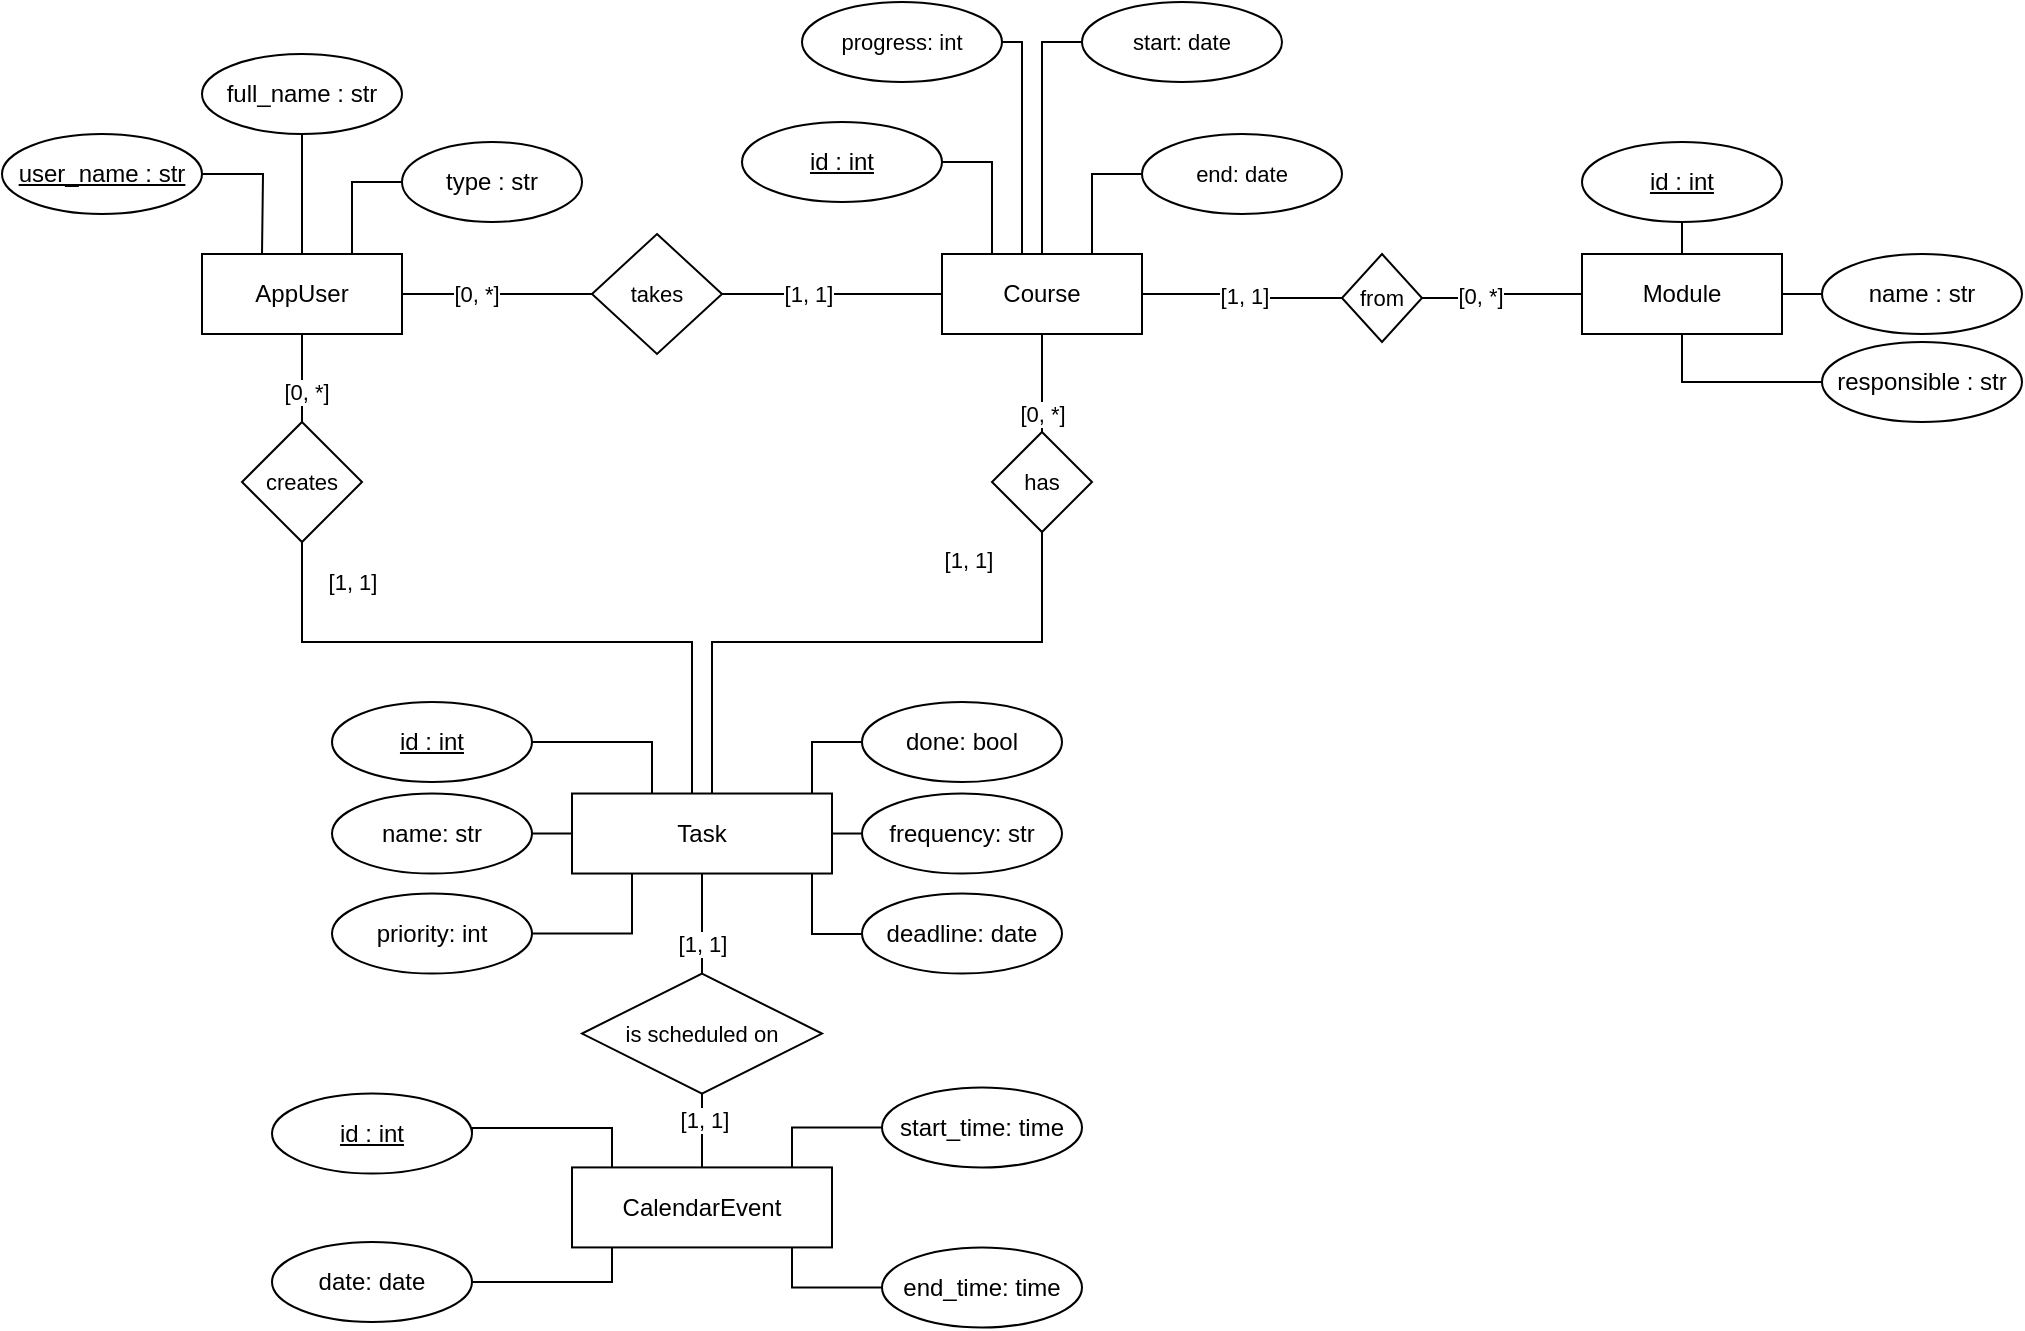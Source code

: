 <mxfile version="22.1.2" type="device">
  <diagram name="Seite-1" id="3t-29obKh6uga-P9xkNW">
    <mxGraphModel dx="1418" dy="820" grid="1" gridSize="10" guides="1" tooltips="1" connect="1" arrows="1" fold="1" page="1" pageScale="1" pageWidth="1169" pageHeight="827" math="0" shadow="0">
      <root>
        <mxCell id="0" />
        <mxCell id="1" parent="0" />
        <mxCell id="EhQ478lKC92w7aS2F3aB-35" style="edgeStyle=orthogonalEdgeStyle;shape=connector;rounded=0;orthogonalLoop=1;jettySize=auto;html=1;exitX=1;exitY=0.5;exitDx=0;exitDy=0;entryX=0;entryY=0.5;entryDx=0;entryDy=0;labelBackgroundColor=default;strokeColor=default;align=center;verticalAlign=middle;fontFamily=Helvetica;fontSize=11;fontColor=default;endArrow=none;endFill=0;" parent="1" source="EhQ478lKC92w7aS2F3aB-5" target="EhQ478lKC92w7aS2F3aB-34" edge="1">
          <mxGeometry relative="1" as="geometry" />
        </mxCell>
        <mxCell id="EhQ478lKC92w7aS2F3aB-37" value="[0, *]" style="edgeLabel;html=1;align=center;verticalAlign=middle;resizable=0;points=[];fontSize=11;fontFamily=Helvetica;fontColor=default;" parent="EhQ478lKC92w7aS2F3aB-35" vertex="1" connectable="0">
          <mxGeometry x="-0.278" y="-2" relative="1" as="geometry">
            <mxPoint x="2" y="-2" as="offset" />
          </mxGeometry>
        </mxCell>
        <mxCell id="EhQ478lKC92w7aS2F3aB-147" style="edgeStyle=orthogonalEdgeStyle;shape=connector;rounded=0;orthogonalLoop=1;jettySize=auto;html=1;exitX=0.5;exitY=1;exitDx=0;exitDy=0;entryX=0.5;entryY=0;entryDx=0;entryDy=0;labelBackgroundColor=default;strokeColor=default;align=center;verticalAlign=middle;fontFamily=Helvetica;fontSize=11;fontColor=default;endArrow=none;endFill=0;" parent="1" source="EhQ478lKC92w7aS2F3aB-5" target="EhQ478lKC92w7aS2F3aB-131" edge="1">
          <mxGeometry relative="1" as="geometry" />
        </mxCell>
        <mxCell id="EhQ478lKC92w7aS2F3aB-156" value="[0, *]" style="edgeLabel;html=1;align=center;verticalAlign=middle;resizable=0;points=[];fontSize=11;fontFamily=Helvetica;fontColor=default;" parent="EhQ478lKC92w7aS2F3aB-147" vertex="1" connectable="0">
          <mxGeometry x="0.293" y="2" relative="1" as="geometry">
            <mxPoint as="offset" />
          </mxGeometry>
        </mxCell>
        <mxCell id="EhQ478lKC92w7aS2F3aB-5" value="AppUser" style="whiteSpace=wrap;html=1;align=center;" parent="1" vertex="1">
          <mxGeometry x="205" y="206" width="100" height="40" as="geometry" />
        </mxCell>
        <mxCell id="EhQ478lKC92w7aS2F3aB-134" style="edgeStyle=orthogonalEdgeStyle;shape=connector;rounded=0;orthogonalLoop=1;jettySize=auto;html=1;exitX=1;exitY=0.5;exitDx=0;exitDy=0;labelBackgroundColor=default;strokeColor=default;align=center;verticalAlign=middle;fontFamily=Helvetica;fontSize=11;fontColor=default;endArrow=none;endFill=0;" parent="1" source="EhQ478lKC92w7aS2F3aB-7" edge="1">
          <mxGeometry relative="1" as="geometry">
            <mxPoint x="235" y="206" as="targetPoint" />
          </mxGeometry>
        </mxCell>
        <mxCell id="EhQ478lKC92w7aS2F3aB-7" value="user_name : str" style="ellipse;whiteSpace=wrap;html=1;align=center;fontStyle=4;" parent="1" vertex="1">
          <mxGeometry x="105" y="146" width="100" height="40" as="geometry" />
        </mxCell>
        <mxCell id="EhQ478lKC92w7aS2F3aB-12" style="edgeStyle=orthogonalEdgeStyle;rounded=0;orthogonalLoop=1;jettySize=auto;html=1;exitX=0.5;exitY=1;exitDx=0;exitDy=0;entryX=0.5;entryY=0;entryDx=0;entryDy=0;endArrow=none;endFill=0;" parent="1" source="EhQ478lKC92w7aS2F3aB-11" target="EhQ478lKC92w7aS2F3aB-5" edge="1">
          <mxGeometry relative="1" as="geometry" />
        </mxCell>
        <mxCell id="EhQ478lKC92w7aS2F3aB-11" value="full_name : str" style="ellipse;whiteSpace=wrap;html=1;align=center;" parent="1" vertex="1">
          <mxGeometry x="205" y="106" width="100" height="40" as="geometry" />
        </mxCell>
        <mxCell id="EhQ478lKC92w7aS2F3aB-133" style="edgeStyle=orthogonalEdgeStyle;shape=connector;rounded=0;orthogonalLoop=1;jettySize=auto;html=1;exitX=0;exitY=0.5;exitDx=0;exitDy=0;entryX=0.75;entryY=0;entryDx=0;entryDy=0;labelBackgroundColor=default;strokeColor=default;align=center;verticalAlign=middle;fontFamily=Helvetica;fontSize=11;fontColor=default;endArrow=none;endFill=0;" parent="1" source="EhQ478lKC92w7aS2F3aB-13" target="EhQ478lKC92w7aS2F3aB-5" edge="1">
          <mxGeometry relative="1" as="geometry" />
        </mxCell>
        <mxCell id="EhQ478lKC92w7aS2F3aB-13" value="type : str" style="ellipse;whiteSpace=wrap;html=1;align=center;" parent="1" vertex="1">
          <mxGeometry x="305" y="150" width="90" height="40" as="geometry" />
        </mxCell>
        <mxCell id="EhQ478lKC92w7aS2F3aB-19" style="edgeStyle=orthogonalEdgeStyle;shape=connector;rounded=0;orthogonalLoop=1;jettySize=auto;html=1;exitX=1;exitY=0.5;exitDx=0;exitDy=0;entryX=0;entryY=0.5;entryDx=0;entryDy=0;labelBackgroundColor=default;strokeColor=default;align=center;verticalAlign=middle;fontFamily=Helvetica;fontSize=11;fontColor=default;endArrow=none;endFill=0;" parent="1" source="EhQ478lKC92w7aS2F3aB-15" target="EhQ478lKC92w7aS2F3aB-20" edge="1">
          <mxGeometry relative="1" as="geometry">
            <mxPoint x="1035" y="226" as="targetPoint" />
          </mxGeometry>
        </mxCell>
        <mxCell id="EhQ478lKC92w7aS2F3aB-22" style="edgeStyle=orthogonalEdgeStyle;shape=connector;rounded=0;orthogonalLoop=1;jettySize=auto;html=1;exitX=0.5;exitY=1;exitDx=0;exitDy=0;entryX=0;entryY=0.5;entryDx=0;entryDy=0;labelBackgroundColor=default;strokeColor=default;align=center;verticalAlign=middle;fontFamily=Helvetica;fontSize=11;fontColor=default;endArrow=none;endFill=0;" parent="1" source="EhQ478lKC92w7aS2F3aB-15" target="EhQ478lKC92w7aS2F3aB-21" edge="1">
          <mxGeometry relative="1" as="geometry" />
        </mxCell>
        <mxCell id="EhQ478lKC92w7aS2F3aB-15" value="Module" style="whiteSpace=wrap;html=1;align=center;" parent="1" vertex="1">
          <mxGeometry x="895" y="206" width="100" height="40" as="geometry" />
        </mxCell>
        <mxCell id="EhQ478lKC92w7aS2F3aB-17" style="edgeStyle=orthogonalEdgeStyle;shape=connector;rounded=0;orthogonalLoop=1;jettySize=auto;html=1;exitX=0.5;exitY=1;exitDx=0;exitDy=0;entryX=0.5;entryY=0;entryDx=0;entryDy=0;labelBackgroundColor=default;strokeColor=default;align=center;verticalAlign=middle;fontFamily=Helvetica;fontSize=11;fontColor=default;endArrow=none;endFill=0;" parent="1" source="EhQ478lKC92w7aS2F3aB-16" target="EhQ478lKC92w7aS2F3aB-15" edge="1">
          <mxGeometry relative="1" as="geometry" />
        </mxCell>
        <mxCell id="EhQ478lKC92w7aS2F3aB-16" value="id : int" style="ellipse;whiteSpace=wrap;html=1;align=center;fontStyle=4;" parent="1" vertex="1">
          <mxGeometry x="895" y="150" width="100" height="40" as="geometry" />
        </mxCell>
        <mxCell id="EhQ478lKC92w7aS2F3aB-20" value="name : str" style="ellipse;whiteSpace=wrap;html=1;align=center;" parent="1" vertex="1">
          <mxGeometry x="1015" y="206" width="100" height="40" as="geometry" />
        </mxCell>
        <mxCell id="EhQ478lKC92w7aS2F3aB-21" value="responsible : str" style="ellipse;whiteSpace=wrap;html=1;align=center;" parent="1" vertex="1">
          <mxGeometry x="1015" y="250" width="100" height="40" as="geometry" />
        </mxCell>
        <mxCell id="EhQ478lKC92w7aS2F3aB-28" style="edgeStyle=orthogonalEdgeStyle;shape=connector;rounded=0;orthogonalLoop=1;jettySize=auto;html=1;exitX=1;exitY=0.5;exitDx=0;exitDy=0;entryX=0;entryY=0.5;entryDx=0;entryDy=0;labelBackgroundColor=default;strokeColor=default;align=center;verticalAlign=middle;fontFamily=Helvetica;fontSize=11;fontColor=default;endArrow=none;endFill=0;" parent="1" source="EhQ478lKC92w7aS2F3aB-23" target="EhQ478lKC92w7aS2F3aB-26" edge="1">
          <mxGeometry relative="1" as="geometry" />
        </mxCell>
        <mxCell id="EhQ478lKC92w7aS2F3aB-39" value="[1, 1]" style="edgeLabel;html=1;align=center;verticalAlign=middle;resizable=0;points=[];fontSize=11;fontFamily=Helvetica;fontColor=default;" parent="EhQ478lKC92w7aS2F3aB-28" vertex="1" connectable="0">
          <mxGeometry x="-0.003" y="1" relative="1" as="geometry">
            <mxPoint as="offset" />
          </mxGeometry>
        </mxCell>
        <mxCell id="EhQ478lKC92w7aS2F3aB-107" style="edgeStyle=orthogonalEdgeStyle;shape=connector;rounded=0;orthogonalLoop=1;jettySize=auto;html=1;labelBackgroundColor=default;strokeColor=default;align=center;verticalAlign=middle;fontFamily=Helvetica;fontSize=11;fontColor=default;endArrow=none;endFill=0;" parent="1" source="EhQ478lKC92w7aS2F3aB-23" target="EhQ478lKC92w7aS2F3aB-105" edge="1">
          <mxGeometry relative="1" as="geometry">
            <Array as="points">
              <mxPoint x="625" y="310" />
              <mxPoint x="625" y="310" />
            </Array>
          </mxGeometry>
        </mxCell>
        <mxCell id="EhQ478lKC92w7aS2F3aB-108" value="[0, *]" style="edgeLabel;html=1;align=center;verticalAlign=middle;resizable=0;points=[];fontSize=11;fontFamily=Helvetica;fontColor=default;" parent="EhQ478lKC92w7aS2F3aB-107" vertex="1" connectable="0">
          <mxGeometry x="0.416" y="1" relative="1" as="geometry">
            <mxPoint x="-1" y="5" as="offset" />
          </mxGeometry>
        </mxCell>
        <mxCell id="EhQ478lKC92w7aS2F3aB-23" value="Course" style="whiteSpace=wrap;html=1;align=center;" parent="1" vertex="1">
          <mxGeometry x="575" y="206" width="100" height="40" as="geometry" />
        </mxCell>
        <mxCell id="EhQ478lKC92w7aS2F3aB-135" style="edgeStyle=orthogonalEdgeStyle;shape=connector;rounded=0;orthogonalLoop=1;jettySize=auto;html=1;exitX=1;exitY=0.5;exitDx=0;exitDy=0;entryX=0.25;entryY=0;entryDx=0;entryDy=0;labelBackgroundColor=default;strokeColor=default;align=center;verticalAlign=middle;fontFamily=Helvetica;fontSize=11;fontColor=default;endArrow=none;endFill=0;" parent="1" source="EhQ478lKC92w7aS2F3aB-24" target="EhQ478lKC92w7aS2F3aB-23" edge="1">
          <mxGeometry relative="1" as="geometry" />
        </mxCell>
        <mxCell id="EhQ478lKC92w7aS2F3aB-24" value="id : int" style="ellipse;whiteSpace=wrap;html=1;align=center;fontStyle=4;" parent="1" vertex="1">
          <mxGeometry x="475" y="140" width="100" height="40" as="geometry" />
        </mxCell>
        <mxCell id="EhQ478lKC92w7aS2F3aB-27" style="edgeStyle=orthogonalEdgeStyle;shape=connector;rounded=0;orthogonalLoop=1;jettySize=auto;html=1;exitX=1;exitY=0.5;exitDx=0;exitDy=0;entryX=0;entryY=0.5;entryDx=0;entryDy=0;labelBackgroundColor=default;strokeColor=default;align=center;verticalAlign=middle;fontFamily=Helvetica;fontSize=11;fontColor=default;endArrow=none;endFill=0;" parent="1" source="EhQ478lKC92w7aS2F3aB-26" target="EhQ478lKC92w7aS2F3aB-15" edge="1">
          <mxGeometry relative="1" as="geometry" />
        </mxCell>
        <mxCell id="EhQ478lKC92w7aS2F3aB-40" value="[0, *]" style="edgeLabel;html=1;align=center;verticalAlign=middle;resizable=0;points=[];fontSize=11;fontFamily=Helvetica;fontColor=default;" parent="EhQ478lKC92w7aS2F3aB-27" vertex="1" connectable="0">
          <mxGeometry x="-0.291" y="1" relative="1" as="geometry">
            <mxPoint as="offset" />
          </mxGeometry>
        </mxCell>
        <mxCell id="EhQ478lKC92w7aS2F3aB-26" value="from" style="shape=rhombus;perimeter=rhombusPerimeter;whiteSpace=wrap;html=1;align=center;fontFamily=Helvetica;fontSize=11;fontColor=default;" parent="1" vertex="1">
          <mxGeometry x="775" y="206" width="40" height="44" as="geometry" />
        </mxCell>
        <mxCell id="EhQ478lKC92w7aS2F3aB-140" style="edgeStyle=orthogonalEdgeStyle;shape=connector;rounded=0;orthogonalLoop=1;jettySize=auto;html=1;exitX=0;exitY=0.5;exitDx=0;exitDy=0;entryX=0.5;entryY=0;entryDx=0;entryDy=0;labelBackgroundColor=default;strokeColor=default;align=center;verticalAlign=middle;fontFamily=Helvetica;fontSize=11;fontColor=default;endArrow=none;endFill=0;" parent="1" source="EhQ478lKC92w7aS2F3aB-30" target="EhQ478lKC92w7aS2F3aB-23" edge="1">
          <mxGeometry relative="1" as="geometry" />
        </mxCell>
        <mxCell id="EhQ478lKC92w7aS2F3aB-30" value="start: date" style="ellipse;whiteSpace=wrap;html=1;align=center;fontFamily=Helvetica;fontSize=11;fontColor=default;" parent="1" vertex="1">
          <mxGeometry x="645" y="80" width="100" height="40" as="geometry" />
        </mxCell>
        <mxCell id="EhQ478lKC92w7aS2F3aB-142" style="edgeStyle=orthogonalEdgeStyle;shape=connector;rounded=0;orthogonalLoop=1;jettySize=auto;html=1;exitX=0;exitY=0.5;exitDx=0;exitDy=0;entryX=0.75;entryY=0;entryDx=0;entryDy=0;labelBackgroundColor=default;strokeColor=default;align=center;verticalAlign=middle;fontFamily=Helvetica;fontSize=11;fontColor=default;endArrow=none;endFill=0;" parent="1" source="EhQ478lKC92w7aS2F3aB-31" target="EhQ478lKC92w7aS2F3aB-23" edge="1">
          <mxGeometry relative="1" as="geometry" />
        </mxCell>
        <mxCell id="EhQ478lKC92w7aS2F3aB-31" value="end: date" style="ellipse;whiteSpace=wrap;html=1;align=center;fontFamily=Helvetica;fontSize=11;fontColor=default;" parent="1" vertex="1">
          <mxGeometry x="675" y="146" width="100" height="40" as="geometry" />
        </mxCell>
        <mxCell id="EhQ478lKC92w7aS2F3aB-36" style="edgeStyle=orthogonalEdgeStyle;shape=connector;rounded=0;orthogonalLoop=1;jettySize=auto;html=1;exitX=1;exitY=0.5;exitDx=0;exitDy=0;entryX=0;entryY=0.5;entryDx=0;entryDy=0;labelBackgroundColor=default;strokeColor=default;align=center;verticalAlign=middle;fontFamily=Helvetica;fontSize=11;fontColor=default;endArrow=none;endFill=0;" parent="1" source="EhQ478lKC92w7aS2F3aB-34" target="EhQ478lKC92w7aS2F3aB-23" edge="1">
          <mxGeometry relative="1" as="geometry" />
        </mxCell>
        <mxCell id="EhQ478lKC92w7aS2F3aB-38" value="[1, 1]" style="edgeLabel;html=1;align=center;verticalAlign=middle;resizable=0;points=[];fontSize=11;fontFamily=Helvetica;fontColor=default;" parent="EhQ478lKC92w7aS2F3aB-36" vertex="1" connectable="0">
          <mxGeometry x="-0.228" relative="1" as="geometry">
            <mxPoint as="offset" />
          </mxGeometry>
        </mxCell>
        <mxCell id="EhQ478lKC92w7aS2F3aB-34" value="takes" style="shape=rhombus;perimeter=rhombusPerimeter;whiteSpace=wrap;html=1;align=center;fontFamily=Helvetica;fontSize=11;fontColor=default;" parent="1" vertex="1">
          <mxGeometry x="400" y="196" width="65" height="60" as="geometry" />
        </mxCell>
        <mxCell id="EhQ478lKC92w7aS2F3aB-74" value="frequency: str" style="ellipse;whiteSpace=wrap;html=1;align=center;" parent="1" vertex="1">
          <mxGeometry x="535" y="475.76" width="100" height="40" as="geometry" />
        </mxCell>
        <mxCell id="EhQ478lKC92w7aS2F3aB-136" style="edgeStyle=orthogonalEdgeStyle;shape=connector;rounded=0;orthogonalLoop=1;jettySize=auto;html=1;exitX=1;exitY=0.5;exitDx=0;exitDy=0;labelBackgroundColor=default;strokeColor=default;align=center;verticalAlign=middle;fontFamily=Helvetica;fontSize=11;fontColor=default;endArrow=none;endFill=0;" parent="1" source="EhQ478lKC92w7aS2F3aB-83" target="EhQ478lKC92w7aS2F3aB-23" edge="1">
          <mxGeometry relative="1" as="geometry">
            <Array as="points">
              <mxPoint x="615" y="100" />
            </Array>
          </mxGeometry>
        </mxCell>
        <mxCell id="EhQ478lKC92w7aS2F3aB-83" value="progress: int" style="ellipse;whiteSpace=wrap;html=1;align=center;fontFamily=Helvetica;fontSize=11;fontColor=default;" parent="1" vertex="1">
          <mxGeometry x="505" y="80" width="100" height="40" as="geometry" />
        </mxCell>
        <mxCell id="EhQ478lKC92w7aS2F3aB-102" style="edgeStyle=orthogonalEdgeStyle;shape=connector;rounded=0;orthogonalLoop=1;jettySize=auto;html=1;exitX=0.5;exitY=1;exitDx=0;exitDy=0;entryX=0.5;entryY=0;entryDx=0;entryDy=0;labelBackgroundColor=default;strokeColor=default;align=center;verticalAlign=middle;fontFamily=Helvetica;fontSize=11;fontColor=default;endArrow=none;endFill=0;" parent="1" source="EhQ478lKC92w7aS2F3aB-91" target="EhQ478lKC92w7aS2F3aB-101" edge="1">
          <mxGeometry relative="1" as="geometry" />
        </mxCell>
        <mxCell id="EhQ478lKC92w7aS2F3aB-103" value="[1, 1]" style="edgeLabel;html=1;align=center;verticalAlign=middle;resizable=0;points=[];fontSize=11;fontFamily=Helvetica;fontColor=default;" parent="EhQ478lKC92w7aS2F3aB-102" vertex="1" connectable="0">
          <mxGeometry x="0.271" y="1" relative="1" as="geometry">
            <mxPoint x="-1" y="3" as="offset" />
          </mxGeometry>
        </mxCell>
        <mxCell id="EhQ478lKC92w7aS2F3aB-165" style="edgeStyle=orthogonalEdgeStyle;shape=connector;rounded=0;orthogonalLoop=1;jettySize=auto;html=1;entryX=0;entryY=0.5;entryDx=0;entryDy=0;labelBackgroundColor=default;strokeColor=default;align=center;verticalAlign=middle;fontFamily=Helvetica;fontSize=11;fontColor=default;endArrow=none;endFill=0;" parent="1" source="EhQ478lKC92w7aS2F3aB-91" target="EhQ478lKC92w7aS2F3aB-164" edge="1">
          <mxGeometry relative="1" as="geometry">
            <Array as="points">
              <mxPoint x="510" y="546" />
              <mxPoint x="535" y="546" />
            </Array>
          </mxGeometry>
        </mxCell>
        <mxCell id="djA1vhFdgU11SQ7keX7a-1" style="edgeStyle=orthogonalEdgeStyle;rounded=0;orthogonalLoop=1;jettySize=auto;html=1;exitX=1;exitY=0.5;exitDx=0;exitDy=0;entryX=0;entryY=0.5;entryDx=0;entryDy=0;endArrow=none;endFill=0;" edge="1" parent="1" source="EhQ478lKC92w7aS2F3aB-91" target="EhQ478lKC92w7aS2F3aB-74">
          <mxGeometry relative="1" as="geometry" />
        </mxCell>
        <mxCell id="EhQ478lKC92w7aS2F3aB-91" value="Task" style="whiteSpace=wrap;html=1;align=center;" parent="1" vertex="1">
          <mxGeometry x="390" y="475.76" width="130" height="40" as="geometry" />
        </mxCell>
        <mxCell id="EhQ478lKC92w7aS2F3aB-99" style="edgeStyle=orthogonalEdgeStyle;shape=connector;rounded=0;orthogonalLoop=1;jettySize=auto;html=1;labelBackgroundColor=default;strokeColor=default;align=center;verticalAlign=middle;fontFamily=Helvetica;fontSize=11;fontColor=default;endArrow=none;endFill=0;" parent="1" source="EhQ478lKC92w7aS2F3aB-98" target="EhQ478lKC92w7aS2F3aB-91" edge="1">
          <mxGeometry relative="1" as="geometry">
            <Array as="points">
              <mxPoint x="430" y="450" />
            </Array>
          </mxGeometry>
        </mxCell>
        <mxCell id="EhQ478lKC92w7aS2F3aB-98" value="id : int" style="ellipse;whiteSpace=wrap;html=1;align=center;fontStyle=4;" parent="1" vertex="1">
          <mxGeometry x="270" y="430" width="100" height="40" as="geometry" />
        </mxCell>
        <mxCell id="EhQ478lKC92w7aS2F3aB-111" style="edgeStyle=orthogonalEdgeStyle;shape=connector;rounded=0;orthogonalLoop=1;jettySize=auto;html=1;exitX=0.5;exitY=1;exitDx=0;exitDy=0;labelBackgroundColor=default;strokeColor=default;align=center;verticalAlign=middle;fontFamily=Helvetica;fontSize=11;fontColor=default;endArrow=none;endFill=0;" parent="1" source="EhQ478lKC92w7aS2F3aB-101" target="EhQ478lKC92w7aS2F3aB-104" edge="1">
          <mxGeometry relative="1" as="geometry" />
        </mxCell>
        <mxCell id="EhQ478lKC92w7aS2F3aB-112" value="[1, 1]" style="edgeLabel;html=1;align=center;verticalAlign=middle;resizable=0;points=[];fontSize=11;fontFamily=Helvetica;fontColor=default;" parent="EhQ478lKC92w7aS2F3aB-111" vertex="1" connectable="0">
          <mxGeometry x="-0.405" y="1" relative="1" as="geometry">
            <mxPoint as="offset" />
          </mxGeometry>
        </mxCell>
        <mxCell id="EhQ478lKC92w7aS2F3aB-101" value="is scheduled on" style="shape=rhombus;perimeter=rhombusPerimeter;whiteSpace=wrap;html=1;align=center;fontFamily=Helvetica;fontSize=11;fontColor=default;" parent="1" vertex="1">
          <mxGeometry x="395" y="565.76" width="120" height="60" as="geometry" />
        </mxCell>
        <mxCell id="EhQ478lKC92w7aS2F3aB-104" value="CalendarEvent" style="whiteSpace=wrap;html=1;align=center;" parent="1" vertex="1">
          <mxGeometry x="390" y="662.71" width="130" height="40" as="geometry" />
        </mxCell>
        <mxCell id="EhQ478lKC92w7aS2F3aB-158" style="edgeStyle=orthogonalEdgeStyle;shape=connector;rounded=0;orthogonalLoop=1;jettySize=auto;html=1;labelBackgroundColor=default;strokeColor=default;align=center;verticalAlign=middle;fontFamily=Helvetica;fontSize=11;fontColor=default;endArrow=none;endFill=0;" parent="1" source="EhQ478lKC92w7aS2F3aB-105" target="EhQ478lKC92w7aS2F3aB-91" edge="1">
          <mxGeometry relative="1" as="geometry">
            <Array as="points">
              <mxPoint x="625" y="400" />
              <mxPoint x="460" y="400" />
            </Array>
          </mxGeometry>
        </mxCell>
        <mxCell id="EhQ478lKC92w7aS2F3aB-159" value="[1, 1]" style="edgeLabel;html=1;align=center;verticalAlign=middle;resizable=0;points=[];fontSize=11;fontFamily=Helvetica;fontColor=default;" parent="EhQ478lKC92w7aS2F3aB-158" vertex="1" connectable="0">
          <mxGeometry x="-0.39" y="2" relative="1" as="geometry">
            <mxPoint x="-2" y="-43" as="offset" />
          </mxGeometry>
        </mxCell>
        <mxCell id="EhQ478lKC92w7aS2F3aB-105" value="has" style="shape=rhombus;perimeter=rhombusPerimeter;whiteSpace=wrap;html=1;align=center;fontFamily=Helvetica;fontSize=11;fontColor=default;" parent="1" vertex="1">
          <mxGeometry x="600" y="295" width="50" height="50" as="geometry" />
        </mxCell>
        <mxCell id="djA1vhFdgU11SQ7keX7a-4" style="edgeStyle=orthogonalEdgeStyle;shape=connector;rounded=0;orthogonalLoop=1;jettySize=auto;html=1;exitX=1;exitY=0.5;exitDx=0;exitDy=0;labelBackgroundColor=default;strokeColor=default;align=center;verticalAlign=middle;fontFamily=Helvetica;fontSize=11;fontColor=default;endArrow=none;endFill=0;" edge="1" parent="1" source="EhQ478lKC92w7aS2F3aB-113" target="EhQ478lKC92w7aS2F3aB-104">
          <mxGeometry relative="1" as="geometry">
            <Array as="points">
              <mxPoint x="410" y="643" />
            </Array>
          </mxGeometry>
        </mxCell>
        <mxCell id="EhQ478lKC92w7aS2F3aB-113" value="id : int" style="ellipse;whiteSpace=wrap;html=1;align=center;fontStyle=4;" parent="1" vertex="1">
          <mxGeometry x="240" y="625.76" width="100" height="40" as="geometry" />
        </mxCell>
        <mxCell id="EhQ478lKC92w7aS2F3aB-154" style="edgeStyle=orthogonalEdgeStyle;shape=connector;rounded=0;orthogonalLoop=1;jettySize=auto;html=1;labelBackgroundColor=default;strokeColor=default;align=center;verticalAlign=middle;fontFamily=Helvetica;fontSize=11;fontColor=default;endArrow=none;endFill=0;" parent="1" source="EhQ478lKC92w7aS2F3aB-116" target="EhQ478lKC92w7aS2F3aB-91" edge="1">
          <mxGeometry relative="1" as="geometry">
            <Array as="points">
              <mxPoint x="420" y="545.76" />
            </Array>
          </mxGeometry>
        </mxCell>
        <mxCell id="EhQ478lKC92w7aS2F3aB-116" value="priority: int" style="ellipse;whiteSpace=wrap;html=1;align=center;" parent="1" vertex="1">
          <mxGeometry x="270" y="525.76" width="100" height="40" as="geometry" />
        </mxCell>
        <mxCell id="EhQ478lKC92w7aS2F3aB-151" style="edgeStyle=orthogonalEdgeStyle;shape=connector;rounded=0;orthogonalLoop=1;jettySize=auto;html=1;exitX=0;exitY=0.5;exitDx=0;exitDy=0;labelBackgroundColor=default;strokeColor=default;align=center;verticalAlign=middle;fontFamily=Helvetica;fontSize=11;fontColor=default;endArrow=none;endFill=0;" parent="1" source="EhQ478lKC92w7aS2F3aB-119" target="EhQ478lKC92w7aS2F3aB-91" edge="1">
          <mxGeometry relative="1" as="geometry">
            <Array as="points">
              <mxPoint x="510" y="450" />
            </Array>
          </mxGeometry>
        </mxCell>
        <mxCell id="EhQ478lKC92w7aS2F3aB-119" value="done: bool" style="ellipse;whiteSpace=wrap;html=1;align=center;" parent="1" vertex="1">
          <mxGeometry x="535" y="430" width="100" height="40" as="geometry" />
        </mxCell>
        <mxCell id="djA1vhFdgU11SQ7keX7a-5" style="edgeStyle=orthogonalEdgeStyle;shape=connector;rounded=0;orthogonalLoop=1;jettySize=auto;html=1;labelBackgroundColor=default;strokeColor=default;align=center;verticalAlign=middle;fontFamily=Helvetica;fontSize=11;fontColor=default;endArrow=none;endFill=0;" edge="1" parent="1" source="EhQ478lKC92w7aS2F3aB-121" target="EhQ478lKC92w7aS2F3aB-104">
          <mxGeometry relative="1" as="geometry">
            <Array as="points">
              <mxPoint x="410" y="720" />
            </Array>
          </mxGeometry>
        </mxCell>
        <mxCell id="EhQ478lKC92w7aS2F3aB-121" value="date: date" style="ellipse;whiteSpace=wrap;html=1;align=center;" parent="1" vertex="1">
          <mxGeometry x="240" y="700" width="100" height="40" as="geometry" />
        </mxCell>
        <mxCell id="djA1vhFdgU11SQ7keX7a-2" style="edgeStyle=orthogonalEdgeStyle;rounded=0;orthogonalLoop=1;jettySize=auto;html=1;exitX=0;exitY=0.5;exitDx=0;exitDy=0;endArrow=none;endFill=0;" edge="1" parent="1" source="EhQ478lKC92w7aS2F3aB-123" target="EhQ478lKC92w7aS2F3aB-104">
          <mxGeometry relative="1" as="geometry">
            <Array as="points">
              <mxPoint x="500" y="643" />
            </Array>
          </mxGeometry>
        </mxCell>
        <mxCell id="EhQ478lKC92w7aS2F3aB-123" value="start_time: time" style="ellipse;whiteSpace=wrap;html=1;align=center;" parent="1" vertex="1">
          <mxGeometry x="545" y="622.71" width="100" height="40" as="geometry" />
        </mxCell>
        <mxCell id="djA1vhFdgU11SQ7keX7a-3" style="edgeStyle=orthogonalEdgeStyle;rounded=0;orthogonalLoop=1;jettySize=auto;html=1;exitX=0;exitY=0.5;exitDx=0;exitDy=0;endArrow=none;endFill=0;" edge="1" parent="1" source="EhQ478lKC92w7aS2F3aB-125" target="EhQ478lKC92w7aS2F3aB-104">
          <mxGeometry relative="1" as="geometry">
            <Array as="points">
              <mxPoint x="500" y="723" />
            </Array>
          </mxGeometry>
        </mxCell>
        <mxCell id="EhQ478lKC92w7aS2F3aB-125" value="end_time: time" style="ellipse;whiteSpace=wrap;html=1;align=center;" parent="1" vertex="1">
          <mxGeometry x="545" y="702.71" width="100" height="40" as="geometry" />
        </mxCell>
        <mxCell id="EhQ478lKC92w7aS2F3aB-150" style="edgeStyle=orthogonalEdgeStyle;shape=connector;rounded=0;orthogonalLoop=1;jettySize=auto;html=1;labelBackgroundColor=default;strokeColor=default;align=center;verticalAlign=middle;fontFamily=Helvetica;fontSize=11;fontColor=default;endArrow=none;endFill=0;" parent="1" source="EhQ478lKC92w7aS2F3aB-127" target="EhQ478lKC92w7aS2F3aB-91" edge="1">
          <mxGeometry relative="1" as="geometry" />
        </mxCell>
        <mxCell id="EhQ478lKC92w7aS2F3aB-127" value="name: str" style="ellipse;whiteSpace=wrap;html=1;align=center;" parent="1" vertex="1">
          <mxGeometry x="270" y="475.76" width="100" height="40" as="geometry" />
        </mxCell>
        <mxCell id="EhQ478lKC92w7aS2F3aB-155" style="edgeStyle=orthogonalEdgeStyle;shape=connector;rounded=0;orthogonalLoop=1;jettySize=auto;html=1;exitX=0.5;exitY=1;exitDx=0;exitDy=0;labelBackgroundColor=default;strokeColor=default;align=center;verticalAlign=middle;fontFamily=Helvetica;fontSize=11;fontColor=default;endArrow=none;endFill=0;" parent="1" source="EhQ478lKC92w7aS2F3aB-131" target="EhQ478lKC92w7aS2F3aB-91" edge="1">
          <mxGeometry relative="1" as="geometry">
            <Array as="points">
              <mxPoint x="255" y="400" />
              <mxPoint x="450" y="400" />
            </Array>
          </mxGeometry>
        </mxCell>
        <mxCell id="EhQ478lKC92w7aS2F3aB-157" value="[1, 1]" style="edgeLabel;html=1;align=center;verticalAlign=middle;resizable=0;points=[];fontSize=11;fontFamily=Helvetica;fontColor=default;" parent="EhQ478lKC92w7aS2F3aB-155" vertex="1" connectable="0">
          <mxGeometry x="-0.205" y="-2" relative="1" as="geometry">
            <mxPoint x="-53" y="-32" as="offset" />
          </mxGeometry>
        </mxCell>
        <mxCell id="EhQ478lKC92w7aS2F3aB-131" value="creates" style="shape=rhombus;perimeter=rhombusPerimeter;whiteSpace=wrap;html=1;align=center;fontFamily=Helvetica;fontSize=11;fontColor=default;" parent="1" vertex="1">
          <mxGeometry x="225" y="290" width="60" height="60" as="geometry" />
        </mxCell>
        <mxCell id="EhQ478lKC92w7aS2F3aB-164" value="deadline: date" style="ellipse;whiteSpace=wrap;html=1;align=center;" parent="1" vertex="1">
          <mxGeometry x="535" y="525.76" width="100" height="40" as="geometry" />
        </mxCell>
      </root>
    </mxGraphModel>
  </diagram>
</mxfile>
